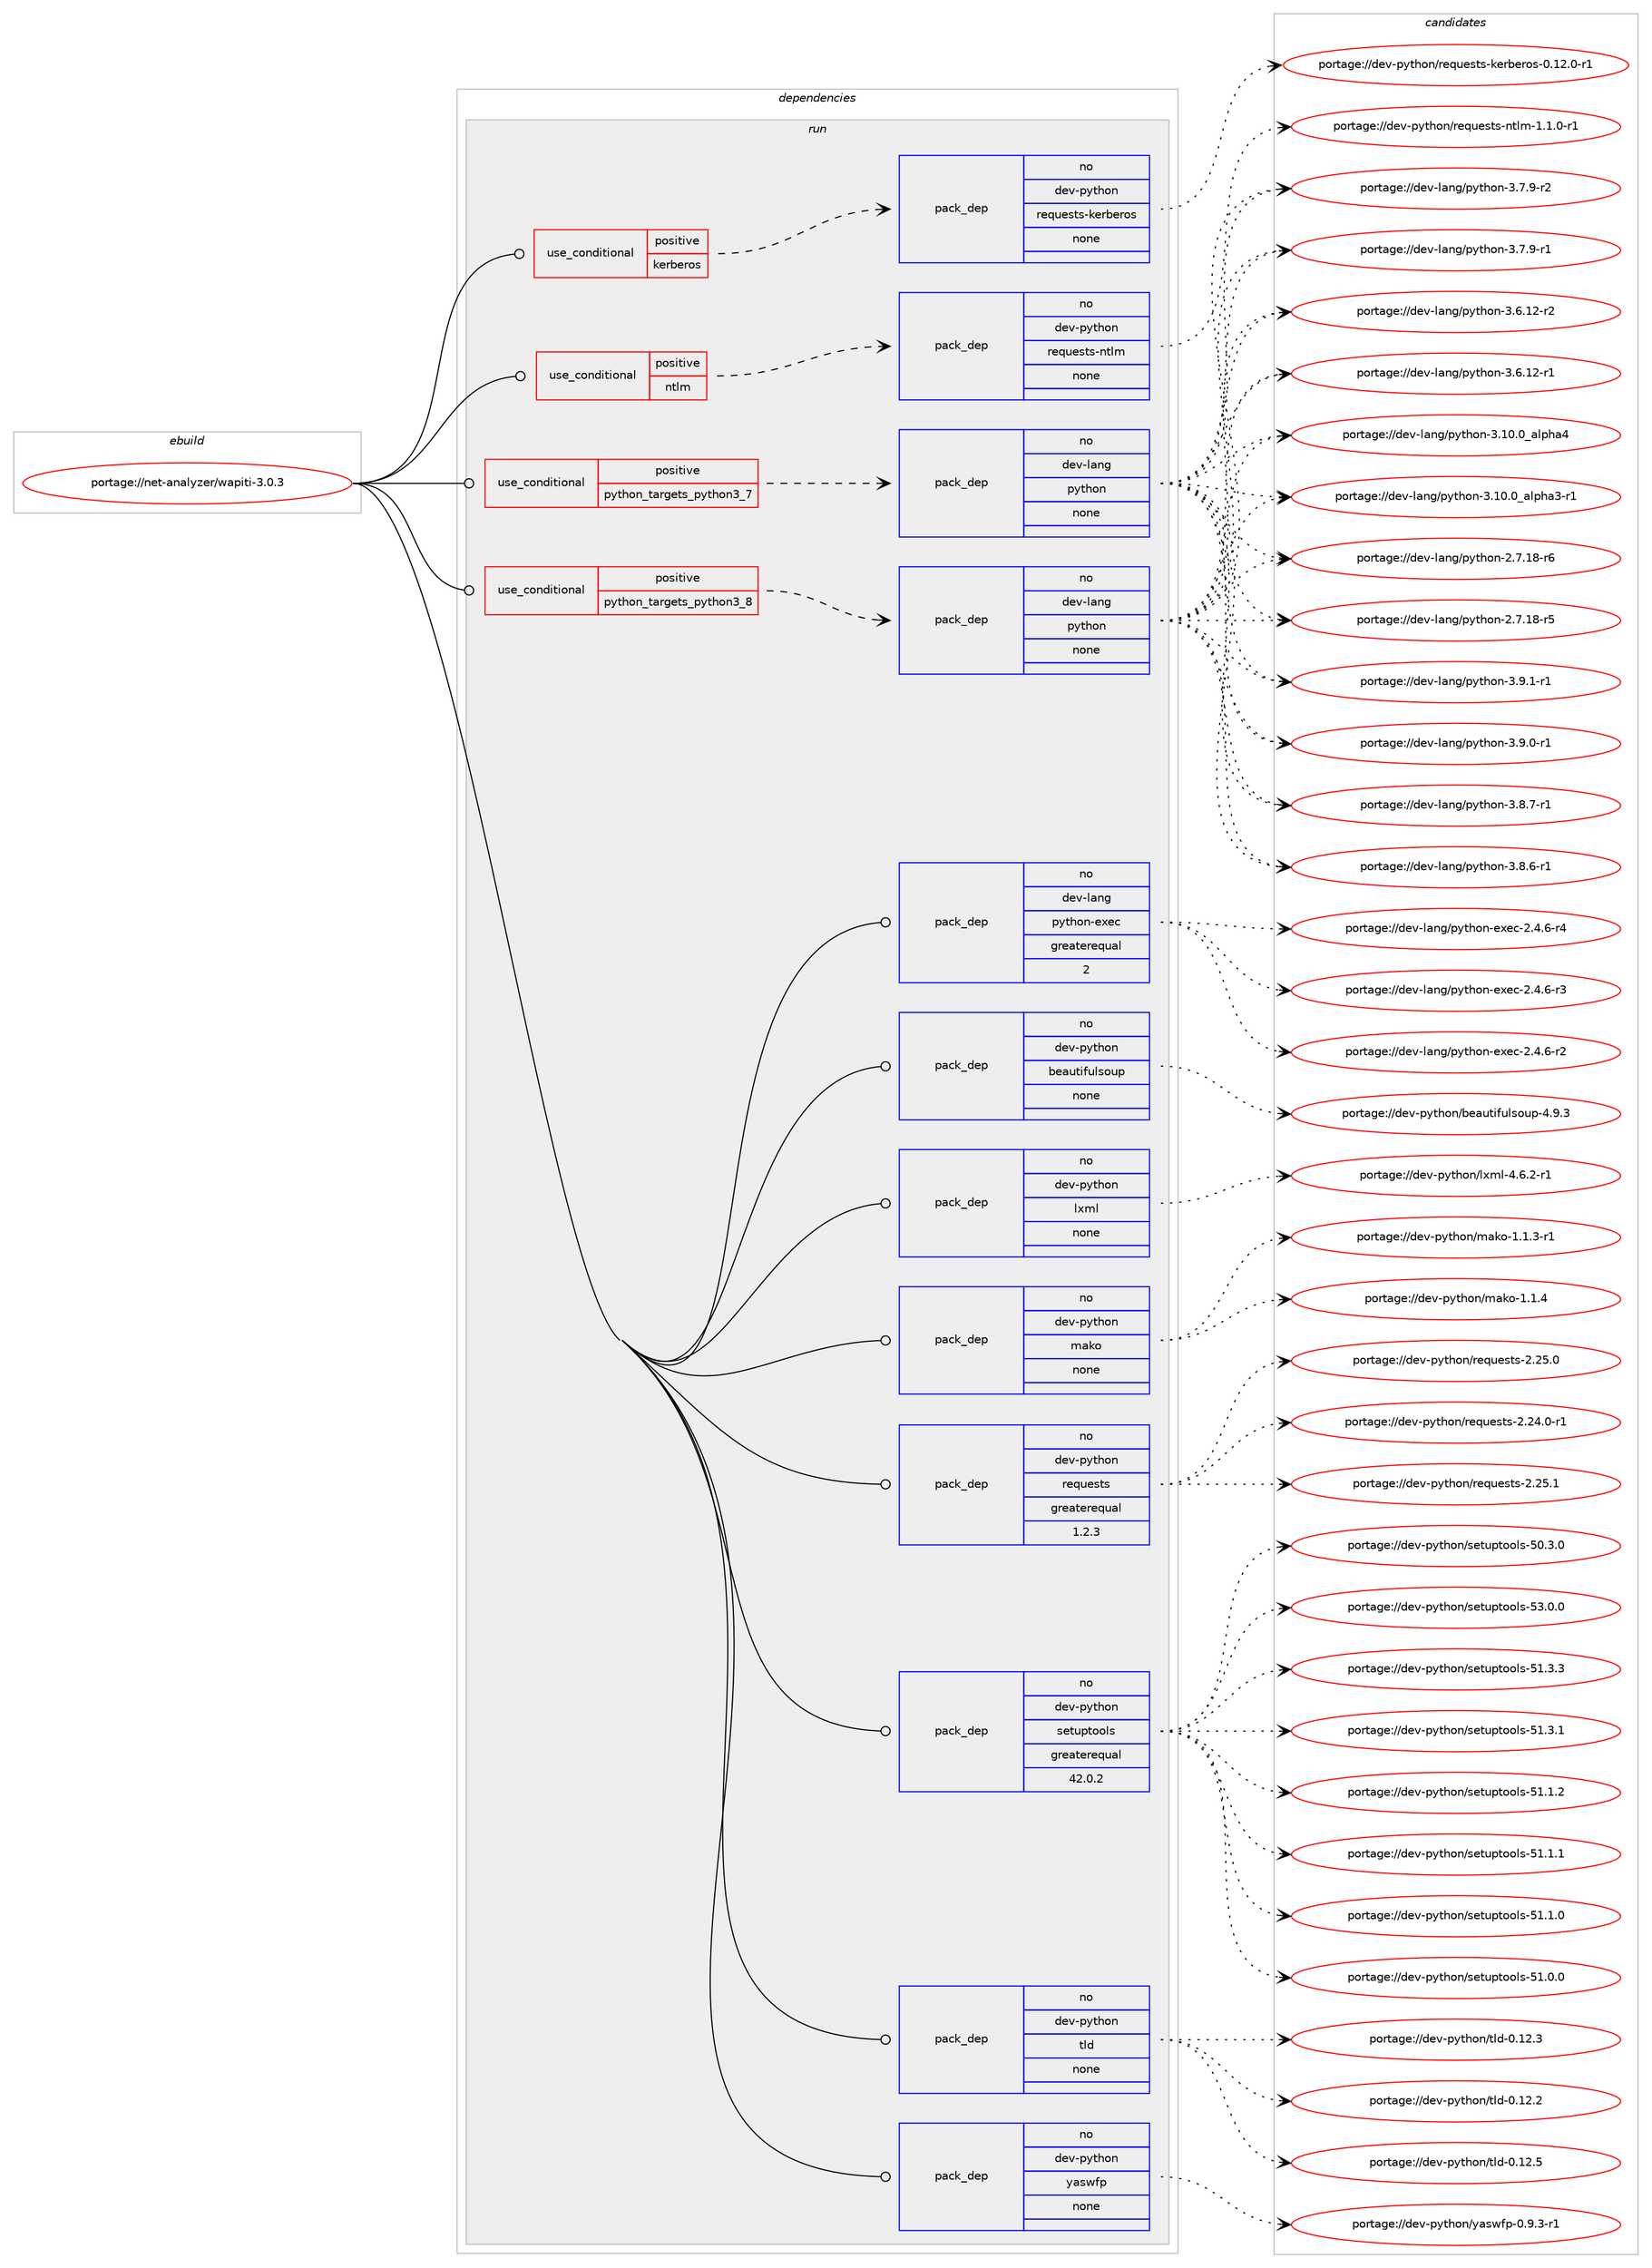 digraph prolog {

# *************
# Graph options
# *************

newrank=true;
concentrate=true;
compound=true;
graph [rankdir=LR,fontname=Helvetica,fontsize=10,ranksep=1.5];#, ranksep=2.5, nodesep=0.2];
edge  [arrowhead=vee];
node  [fontname=Helvetica,fontsize=10];

# **********
# The ebuild
# **********

subgraph cluster_leftcol {
color=gray;
rank=same;
label=<<i>ebuild</i>>;
id [label="portage://net-analyzer/wapiti-3.0.3", color=red, width=4, href="../net-analyzer/wapiti-3.0.3.svg"];
}

# ****************
# The dependencies
# ****************

subgraph cluster_midcol {
color=gray;
label=<<i>dependencies</i>>;
subgraph cluster_compile {
fillcolor="#eeeeee";
style=filled;
label=<<i>compile</i>>;
}
subgraph cluster_compileandrun {
fillcolor="#eeeeee";
style=filled;
label=<<i>compile and run</i>>;
}
subgraph cluster_run {
fillcolor="#eeeeee";
style=filled;
label=<<i>run</i>>;
subgraph cond9686 {
dependency31414 [label=<<TABLE BORDER="0" CELLBORDER="1" CELLSPACING="0" CELLPADDING="4"><TR><TD ROWSPAN="3" CELLPADDING="10">use_conditional</TD></TR><TR><TD>positive</TD></TR><TR><TD>kerberos</TD></TR></TABLE>>, shape=none, color=red];
subgraph pack21457 {
dependency31415 [label=<<TABLE BORDER="0" CELLBORDER="1" CELLSPACING="0" CELLPADDING="4" WIDTH="220"><TR><TD ROWSPAN="6" CELLPADDING="30">pack_dep</TD></TR><TR><TD WIDTH="110">no</TD></TR><TR><TD>dev-python</TD></TR><TR><TD>requests-kerberos</TD></TR><TR><TD>none</TD></TR><TR><TD></TD></TR></TABLE>>, shape=none, color=blue];
}
dependency31414:e -> dependency31415:w [weight=20,style="dashed",arrowhead="vee"];
}
id:e -> dependency31414:w [weight=20,style="solid",arrowhead="odot"];
subgraph cond9687 {
dependency31416 [label=<<TABLE BORDER="0" CELLBORDER="1" CELLSPACING="0" CELLPADDING="4"><TR><TD ROWSPAN="3" CELLPADDING="10">use_conditional</TD></TR><TR><TD>positive</TD></TR><TR><TD>ntlm</TD></TR></TABLE>>, shape=none, color=red];
subgraph pack21458 {
dependency31417 [label=<<TABLE BORDER="0" CELLBORDER="1" CELLSPACING="0" CELLPADDING="4" WIDTH="220"><TR><TD ROWSPAN="6" CELLPADDING="30">pack_dep</TD></TR><TR><TD WIDTH="110">no</TD></TR><TR><TD>dev-python</TD></TR><TR><TD>requests-ntlm</TD></TR><TR><TD>none</TD></TR><TR><TD></TD></TR></TABLE>>, shape=none, color=blue];
}
dependency31416:e -> dependency31417:w [weight=20,style="dashed",arrowhead="vee"];
}
id:e -> dependency31416:w [weight=20,style="solid",arrowhead="odot"];
subgraph cond9688 {
dependency31418 [label=<<TABLE BORDER="0" CELLBORDER="1" CELLSPACING="0" CELLPADDING="4"><TR><TD ROWSPAN="3" CELLPADDING="10">use_conditional</TD></TR><TR><TD>positive</TD></TR><TR><TD>python_targets_python3_7</TD></TR></TABLE>>, shape=none, color=red];
subgraph pack21459 {
dependency31419 [label=<<TABLE BORDER="0" CELLBORDER="1" CELLSPACING="0" CELLPADDING="4" WIDTH="220"><TR><TD ROWSPAN="6" CELLPADDING="30">pack_dep</TD></TR><TR><TD WIDTH="110">no</TD></TR><TR><TD>dev-lang</TD></TR><TR><TD>python</TD></TR><TR><TD>none</TD></TR><TR><TD></TD></TR></TABLE>>, shape=none, color=blue];
}
dependency31418:e -> dependency31419:w [weight=20,style="dashed",arrowhead="vee"];
}
id:e -> dependency31418:w [weight=20,style="solid",arrowhead="odot"];
subgraph cond9689 {
dependency31420 [label=<<TABLE BORDER="0" CELLBORDER="1" CELLSPACING="0" CELLPADDING="4"><TR><TD ROWSPAN="3" CELLPADDING="10">use_conditional</TD></TR><TR><TD>positive</TD></TR><TR><TD>python_targets_python3_8</TD></TR></TABLE>>, shape=none, color=red];
subgraph pack21460 {
dependency31421 [label=<<TABLE BORDER="0" CELLBORDER="1" CELLSPACING="0" CELLPADDING="4" WIDTH="220"><TR><TD ROWSPAN="6" CELLPADDING="30">pack_dep</TD></TR><TR><TD WIDTH="110">no</TD></TR><TR><TD>dev-lang</TD></TR><TR><TD>python</TD></TR><TR><TD>none</TD></TR><TR><TD></TD></TR></TABLE>>, shape=none, color=blue];
}
dependency31420:e -> dependency31421:w [weight=20,style="dashed",arrowhead="vee"];
}
id:e -> dependency31420:w [weight=20,style="solid",arrowhead="odot"];
subgraph pack21461 {
dependency31422 [label=<<TABLE BORDER="0" CELLBORDER="1" CELLSPACING="0" CELLPADDING="4" WIDTH="220"><TR><TD ROWSPAN="6" CELLPADDING="30">pack_dep</TD></TR><TR><TD WIDTH="110">no</TD></TR><TR><TD>dev-lang</TD></TR><TR><TD>python-exec</TD></TR><TR><TD>greaterequal</TD></TR><TR><TD>2</TD></TR></TABLE>>, shape=none, color=blue];
}
id:e -> dependency31422:w [weight=20,style="solid",arrowhead="odot"];
subgraph pack21462 {
dependency31423 [label=<<TABLE BORDER="0" CELLBORDER="1" CELLSPACING="0" CELLPADDING="4" WIDTH="220"><TR><TD ROWSPAN="6" CELLPADDING="30">pack_dep</TD></TR><TR><TD WIDTH="110">no</TD></TR><TR><TD>dev-python</TD></TR><TR><TD>beautifulsoup</TD></TR><TR><TD>none</TD></TR><TR><TD></TD></TR></TABLE>>, shape=none, color=blue];
}
id:e -> dependency31423:w [weight=20,style="solid",arrowhead="odot"];
subgraph pack21463 {
dependency31424 [label=<<TABLE BORDER="0" CELLBORDER="1" CELLSPACING="0" CELLPADDING="4" WIDTH="220"><TR><TD ROWSPAN="6" CELLPADDING="30">pack_dep</TD></TR><TR><TD WIDTH="110">no</TD></TR><TR><TD>dev-python</TD></TR><TR><TD>lxml</TD></TR><TR><TD>none</TD></TR><TR><TD></TD></TR></TABLE>>, shape=none, color=blue];
}
id:e -> dependency31424:w [weight=20,style="solid",arrowhead="odot"];
subgraph pack21464 {
dependency31425 [label=<<TABLE BORDER="0" CELLBORDER="1" CELLSPACING="0" CELLPADDING="4" WIDTH="220"><TR><TD ROWSPAN="6" CELLPADDING="30">pack_dep</TD></TR><TR><TD WIDTH="110">no</TD></TR><TR><TD>dev-python</TD></TR><TR><TD>mako</TD></TR><TR><TD>none</TD></TR><TR><TD></TD></TR></TABLE>>, shape=none, color=blue];
}
id:e -> dependency31425:w [weight=20,style="solid",arrowhead="odot"];
subgraph pack21465 {
dependency31426 [label=<<TABLE BORDER="0" CELLBORDER="1" CELLSPACING="0" CELLPADDING="4" WIDTH="220"><TR><TD ROWSPAN="6" CELLPADDING="30">pack_dep</TD></TR><TR><TD WIDTH="110">no</TD></TR><TR><TD>dev-python</TD></TR><TR><TD>requests</TD></TR><TR><TD>greaterequal</TD></TR><TR><TD>1.2.3</TD></TR></TABLE>>, shape=none, color=blue];
}
id:e -> dependency31426:w [weight=20,style="solid",arrowhead="odot"];
subgraph pack21466 {
dependency31427 [label=<<TABLE BORDER="0" CELLBORDER="1" CELLSPACING="0" CELLPADDING="4" WIDTH="220"><TR><TD ROWSPAN="6" CELLPADDING="30">pack_dep</TD></TR><TR><TD WIDTH="110">no</TD></TR><TR><TD>dev-python</TD></TR><TR><TD>setuptools</TD></TR><TR><TD>greaterequal</TD></TR><TR><TD>42.0.2</TD></TR></TABLE>>, shape=none, color=blue];
}
id:e -> dependency31427:w [weight=20,style="solid",arrowhead="odot"];
subgraph pack21467 {
dependency31428 [label=<<TABLE BORDER="0" CELLBORDER="1" CELLSPACING="0" CELLPADDING="4" WIDTH="220"><TR><TD ROWSPAN="6" CELLPADDING="30">pack_dep</TD></TR><TR><TD WIDTH="110">no</TD></TR><TR><TD>dev-python</TD></TR><TR><TD>tld</TD></TR><TR><TD>none</TD></TR><TR><TD></TD></TR></TABLE>>, shape=none, color=blue];
}
id:e -> dependency31428:w [weight=20,style="solid",arrowhead="odot"];
subgraph pack21468 {
dependency31429 [label=<<TABLE BORDER="0" CELLBORDER="1" CELLSPACING="0" CELLPADDING="4" WIDTH="220"><TR><TD ROWSPAN="6" CELLPADDING="30">pack_dep</TD></TR><TR><TD WIDTH="110">no</TD></TR><TR><TD>dev-python</TD></TR><TR><TD>yaswfp</TD></TR><TR><TD>none</TD></TR><TR><TD></TD></TR></TABLE>>, shape=none, color=blue];
}
id:e -> dependency31429:w [weight=20,style="solid",arrowhead="odot"];
}
}

# **************
# The candidates
# **************

subgraph cluster_choices {
rank=same;
color=gray;
label=<<i>candidates</i>>;

subgraph choice21457 {
color=black;
nodesep=1;
choice10010111845112121116104111110471141011131171011151161154510710111498101114111115454846495046484511449 [label="portage://dev-python/requests-kerberos-0.12.0-r1", color=red, width=4,href="../dev-python/requests-kerberos-0.12.0-r1.svg"];
dependency31415:e -> choice10010111845112121116104111110471141011131171011151161154510710111498101114111115454846495046484511449:w [style=dotted,weight="100"];
}
subgraph choice21458 {
color=black;
nodesep=1;
choice1001011184511212111610411111047114101113117101115116115451101161081094549464946484511449 [label="portage://dev-python/requests-ntlm-1.1.0-r1", color=red, width=4,href="../dev-python/requests-ntlm-1.1.0-r1.svg"];
dependency31417:e -> choice1001011184511212111610411111047114101113117101115116115451101161081094549464946484511449:w [style=dotted,weight="100"];
}
subgraph choice21459 {
color=black;
nodesep=1;
choice1001011184510897110103471121211161041111104551465746494511449 [label="portage://dev-lang/python-3.9.1-r1", color=red, width=4,href="../dev-lang/python-3.9.1-r1.svg"];
choice1001011184510897110103471121211161041111104551465746484511449 [label="portage://dev-lang/python-3.9.0-r1", color=red, width=4,href="../dev-lang/python-3.9.0-r1.svg"];
choice1001011184510897110103471121211161041111104551465646554511449 [label="portage://dev-lang/python-3.8.7-r1", color=red, width=4,href="../dev-lang/python-3.8.7-r1.svg"];
choice1001011184510897110103471121211161041111104551465646544511449 [label="portage://dev-lang/python-3.8.6-r1", color=red, width=4,href="../dev-lang/python-3.8.6-r1.svg"];
choice1001011184510897110103471121211161041111104551465546574511450 [label="portage://dev-lang/python-3.7.9-r2", color=red, width=4,href="../dev-lang/python-3.7.9-r2.svg"];
choice1001011184510897110103471121211161041111104551465546574511449 [label="portage://dev-lang/python-3.7.9-r1", color=red, width=4,href="../dev-lang/python-3.7.9-r1.svg"];
choice100101118451089711010347112121116104111110455146544649504511450 [label="portage://dev-lang/python-3.6.12-r2", color=red, width=4,href="../dev-lang/python-3.6.12-r2.svg"];
choice100101118451089711010347112121116104111110455146544649504511449 [label="portage://dev-lang/python-3.6.12-r1", color=red, width=4,href="../dev-lang/python-3.6.12-r1.svg"];
choice1001011184510897110103471121211161041111104551464948464895971081121049752 [label="portage://dev-lang/python-3.10.0_alpha4", color=red, width=4,href="../dev-lang/python-3.10.0_alpha4.svg"];
choice10010111845108971101034711212111610411111045514649484648959710811210497514511449 [label="portage://dev-lang/python-3.10.0_alpha3-r1", color=red, width=4,href="../dev-lang/python-3.10.0_alpha3-r1.svg"];
choice100101118451089711010347112121116104111110455046554649564511454 [label="portage://dev-lang/python-2.7.18-r6", color=red, width=4,href="../dev-lang/python-2.7.18-r6.svg"];
choice100101118451089711010347112121116104111110455046554649564511453 [label="portage://dev-lang/python-2.7.18-r5", color=red, width=4,href="../dev-lang/python-2.7.18-r5.svg"];
dependency31419:e -> choice1001011184510897110103471121211161041111104551465746494511449:w [style=dotted,weight="100"];
dependency31419:e -> choice1001011184510897110103471121211161041111104551465746484511449:w [style=dotted,weight="100"];
dependency31419:e -> choice1001011184510897110103471121211161041111104551465646554511449:w [style=dotted,weight="100"];
dependency31419:e -> choice1001011184510897110103471121211161041111104551465646544511449:w [style=dotted,weight="100"];
dependency31419:e -> choice1001011184510897110103471121211161041111104551465546574511450:w [style=dotted,weight="100"];
dependency31419:e -> choice1001011184510897110103471121211161041111104551465546574511449:w [style=dotted,weight="100"];
dependency31419:e -> choice100101118451089711010347112121116104111110455146544649504511450:w [style=dotted,weight="100"];
dependency31419:e -> choice100101118451089711010347112121116104111110455146544649504511449:w [style=dotted,weight="100"];
dependency31419:e -> choice1001011184510897110103471121211161041111104551464948464895971081121049752:w [style=dotted,weight="100"];
dependency31419:e -> choice10010111845108971101034711212111610411111045514649484648959710811210497514511449:w [style=dotted,weight="100"];
dependency31419:e -> choice100101118451089711010347112121116104111110455046554649564511454:w [style=dotted,weight="100"];
dependency31419:e -> choice100101118451089711010347112121116104111110455046554649564511453:w [style=dotted,weight="100"];
}
subgraph choice21460 {
color=black;
nodesep=1;
choice1001011184510897110103471121211161041111104551465746494511449 [label="portage://dev-lang/python-3.9.1-r1", color=red, width=4,href="../dev-lang/python-3.9.1-r1.svg"];
choice1001011184510897110103471121211161041111104551465746484511449 [label="portage://dev-lang/python-3.9.0-r1", color=red, width=4,href="../dev-lang/python-3.9.0-r1.svg"];
choice1001011184510897110103471121211161041111104551465646554511449 [label="portage://dev-lang/python-3.8.7-r1", color=red, width=4,href="../dev-lang/python-3.8.7-r1.svg"];
choice1001011184510897110103471121211161041111104551465646544511449 [label="portage://dev-lang/python-3.8.6-r1", color=red, width=4,href="../dev-lang/python-3.8.6-r1.svg"];
choice1001011184510897110103471121211161041111104551465546574511450 [label="portage://dev-lang/python-3.7.9-r2", color=red, width=4,href="../dev-lang/python-3.7.9-r2.svg"];
choice1001011184510897110103471121211161041111104551465546574511449 [label="portage://dev-lang/python-3.7.9-r1", color=red, width=4,href="../dev-lang/python-3.7.9-r1.svg"];
choice100101118451089711010347112121116104111110455146544649504511450 [label="portage://dev-lang/python-3.6.12-r2", color=red, width=4,href="../dev-lang/python-3.6.12-r2.svg"];
choice100101118451089711010347112121116104111110455146544649504511449 [label="portage://dev-lang/python-3.6.12-r1", color=red, width=4,href="../dev-lang/python-3.6.12-r1.svg"];
choice1001011184510897110103471121211161041111104551464948464895971081121049752 [label="portage://dev-lang/python-3.10.0_alpha4", color=red, width=4,href="../dev-lang/python-3.10.0_alpha4.svg"];
choice10010111845108971101034711212111610411111045514649484648959710811210497514511449 [label="portage://dev-lang/python-3.10.0_alpha3-r1", color=red, width=4,href="../dev-lang/python-3.10.0_alpha3-r1.svg"];
choice100101118451089711010347112121116104111110455046554649564511454 [label="portage://dev-lang/python-2.7.18-r6", color=red, width=4,href="../dev-lang/python-2.7.18-r6.svg"];
choice100101118451089711010347112121116104111110455046554649564511453 [label="portage://dev-lang/python-2.7.18-r5", color=red, width=4,href="../dev-lang/python-2.7.18-r5.svg"];
dependency31421:e -> choice1001011184510897110103471121211161041111104551465746494511449:w [style=dotted,weight="100"];
dependency31421:e -> choice1001011184510897110103471121211161041111104551465746484511449:w [style=dotted,weight="100"];
dependency31421:e -> choice1001011184510897110103471121211161041111104551465646554511449:w [style=dotted,weight="100"];
dependency31421:e -> choice1001011184510897110103471121211161041111104551465646544511449:w [style=dotted,weight="100"];
dependency31421:e -> choice1001011184510897110103471121211161041111104551465546574511450:w [style=dotted,weight="100"];
dependency31421:e -> choice1001011184510897110103471121211161041111104551465546574511449:w [style=dotted,weight="100"];
dependency31421:e -> choice100101118451089711010347112121116104111110455146544649504511450:w [style=dotted,weight="100"];
dependency31421:e -> choice100101118451089711010347112121116104111110455146544649504511449:w [style=dotted,weight="100"];
dependency31421:e -> choice1001011184510897110103471121211161041111104551464948464895971081121049752:w [style=dotted,weight="100"];
dependency31421:e -> choice10010111845108971101034711212111610411111045514649484648959710811210497514511449:w [style=dotted,weight="100"];
dependency31421:e -> choice100101118451089711010347112121116104111110455046554649564511454:w [style=dotted,weight="100"];
dependency31421:e -> choice100101118451089711010347112121116104111110455046554649564511453:w [style=dotted,weight="100"];
}
subgraph choice21461 {
color=black;
nodesep=1;
choice10010111845108971101034711212111610411111045101120101994550465246544511452 [label="portage://dev-lang/python-exec-2.4.6-r4", color=red, width=4,href="../dev-lang/python-exec-2.4.6-r4.svg"];
choice10010111845108971101034711212111610411111045101120101994550465246544511451 [label="portage://dev-lang/python-exec-2.4.6-r3", color=red, width=4,href="../dev-lang/python-exec-2.4.6-r3.svg"];
choice10010111845108971101034711212111610411111045101120101994550465246544511450 [label="portage://dev-lang/python-exec-2.4.6-r2", color=red, width=4,href="../dev-lang/python-exec-2.4.6-r2.svg"];
dependency31422:e -> choice10010111845108971101034711212111610411111045101120101994550465246544511452:w [style=dotted,weight="100"];
dependency31422:e -> choice10010111845108971101034711212111610411111045101120101994550465246544511451:w [style=dotted,weight="100"];
dependency31422:e -> choice10010111845108971101034711212111610411111045101120101994550465246544511450:w [style=dotted,weight="100"];
}
subgraph choice21462 {
color=black;
nodesep=1;
choice10010111845112121116104111110479810197117116105102117108115111117112455246574651 [label="portage://dev-python/beautifulsoup-4.9.3", color=red, width=4,href="../dev-python/beautifulsoup-4.9.3.svg"];
dependency31423:e -> choice10010111845112121116104111110479810197117116105102117108115111117112455246574651:w [style=dotted,weight="100"];
}
subgraph choice21463 {
color=black;
nodesep=1;
choice10010111845112121116104111110471081201091084552465446504511449 [label="portage://dev-python/lxml-4.6.2-r1", color=red, width=4,href="../dev-python/lxml-4.6.2-r1.svg"];
dependency31424:e -> choice10010111845112121116104111110471081201091084552465446504511449:w [style=dotted,weight="100"];
}
subgraph choice21464 {
color=black;
nodesep=1;
choice100101118451121211161041111104710997107111454946494652 [label="portage://dev-python/mako-1.1.4", color=red, width=4,href="../dev-python/mako-1.1.4.svg"];
choice1001011184511212111610411111047109971071114549464946514511449 [label="portage://dev-python/mako-1.1.3-r1", color=red, width=4,href="../dev-python/mako-1.1.3-r1.svg"];
dependency31425:e -> choice100101118451121211161041111104710997107111454946494652:w [style=dotted,weight="100"];
dependency31425:e -> choice1001011184511212111610411111047109971071114549464946514511449:w [style=dotted,weight="100"];
}
subgraph choice21465 {
color=black;
nodesep=1;
choice100101118451121211161041111104711410111311710111511611545504650534649 [label="portage://dev-python/requests-2.25.1", color=red, width=4,href="../dev-python/requests-2.25.1.svg"];
choice100101118451121211161041111104711410111311710111511611545504650534648 [label="portage://dev-python/requests-2.25.0", color=red, width=4,href="../dev-python/requests-2.25.0.svg"];
choice1001011184511212111610411111047114101113117101115116115455046505246484511449 [label="portage://dev-python/requests-2.24.0-r1", color=red, width=4,href="../dev-python/requests-2.24.0-r1.svg"];
dependency31426:e -> choice100101118451121211161041111104711410111311710111511611545504650534649:w [style=dotted,weight="100"];
dependency31426:e -> choice100101118451121211161041111104711410111311710111511611545504650534648:w [style=dotted,weight="100"];
dependency31426:e -> choice1001011184511212111610411111047114101113117101115116115455046505246484511449:w [style=dotted,weight="100"];
}
subgraph choice21466 {
color=black;
nodesep=1;
choice100101118451121211161041111104711510111611711211611111110811545535146484648 [label="portage://dev-python/setuptools-53.0.0", color=red, width=4,href="../dev-python/setuptools-53.0.0.svg"];
choice100101118451121211161041111104711510111611711211611111110811545534946514651 [label="portage://dev-python/setuptools-51.3.3", color=red, width=4,href="../dev-python/setuptools-51.3.3.svg"];
choice100101118451121211161041111104711510111611711211611111110811545534946514649 [label="portage://dev-python/setuptools-51.3.1", color=red, width=4,href="../dev-python/setuptools-51.3.1.svg"];
choice100101118451121211161041111104711510111611711211611111110811545534946494650 [label="portage://dev-python/setuptools-51.1.2", color=red, width=4,href="../dev-python/setuptools-51.1.2.svg"];
choice100101118451121211161041111104711510111611711211611111110811545534946494649 [label="portage://dev-python/setuptools-51.1.1", color=red, width=4,href="../dev-python/setuptools-51.1.1.svg"];
choice100101118451121211161041111104711510111611711211611111110811545534946494648 [label="portage://dev-python/setuptools-51.1.0", color=red, width=4,href="../dev-python/setuptools-51.1.0.svg"];
choice100101118451121211161041111104711510111611711211611111110811545534946484648 [label="portage://dev-python/setuptools-51.0.0", color=red, width=4,href="../dev-python/setuptools-51.0.0.svg"];
choice100101118451121211161041111104711510111611711211611111110811545534846514648 [label="portage://dev-python/setuptools-50.3.0", color=red, width=4,href="../dev-python/setuptools-50.3.0.svg"];
dependency31427:e -> choice100101118451121211161041111104711510111611711211611111110811545535146484648:w [style=dotted,weight="100"];
dependency31427:e -> choice100101118451121211161041111104711510111611711211611111110811545534946514651:w [style=dotted,weight="100"];
dependency31427:e -> choice100101118451121211161041111104711510111611711211611111110811545534946514649:w [style=dotted,weight="100"];
dependency31427:e -> choice100101118451121211161041111104711510111611711211611111110811545534946494650:w [style=dotted,weight="100"];
dependency31427:e -> choice100101118451121211161041111104711510111611711211611111110811545534946494649:w [style=dotted,weight="100"];
dependency31427:e -> choice100101118451121211161041111104711510111611711211611111110811545534946494648:w [style=dotted,weight="100"];
dependency31427:e -> choice100101118451121211161041111104711510111611711211611111110811545534946484648:w [style=dotted,weight="100"];
dependency31427:e -> choice100101118451121211161041111104711510111611711211611111110811545534846514648:w [style=dotted,weight="100"];
}
subgraph choice21467 {
color=black;
nodesep=1;
choice100101118451121211161041111104711610810045484649504653 [label="portage://dev-python/tld-0.12.5", color=red, width=4,href="../dev-python/tld-0.12.5.svg"];
choice100101118451121211161041111104711610810045484649504651 [label="portage://dev-python/tld-0.12.3", color=red, width=4,href="../dev-python/tld-0.12.3.svg"];
choice100101118451121211161041111104711610810045484649504650 [label="portage://dev-python/tld-0.12.2", color=red, width=4,href="../dev-python/tld-0.12.2.svg"];
dependency31428:e -> choice100101118451121211161041111104711610810045484649504653:w [style=dotted,weight="100"];
dependency31428:e -> choice100101118451121211161041111104711610810045484649504651:w [style=dotted,weight="100"];
dependency31428:e -> choice100101118451121211161041111104711610810045484649504650:w [style=dotted,weight="100"];
}
subgraph choice21468 {
color=black;
nodesep=1;
choice1001011184511212111610411111047121971151191021124548465746514511449 [label="portage://dev-python/yaswfp-0.9.3-r1", color=red, width=4,href="../dev-python/yaswfp-0.9.3-r1.svg"];
dependency31429:e -> choice1001011184511212111610411111047121971151191021124548465746514511449:w [style=dotted,weight="100"];
}
}

}
